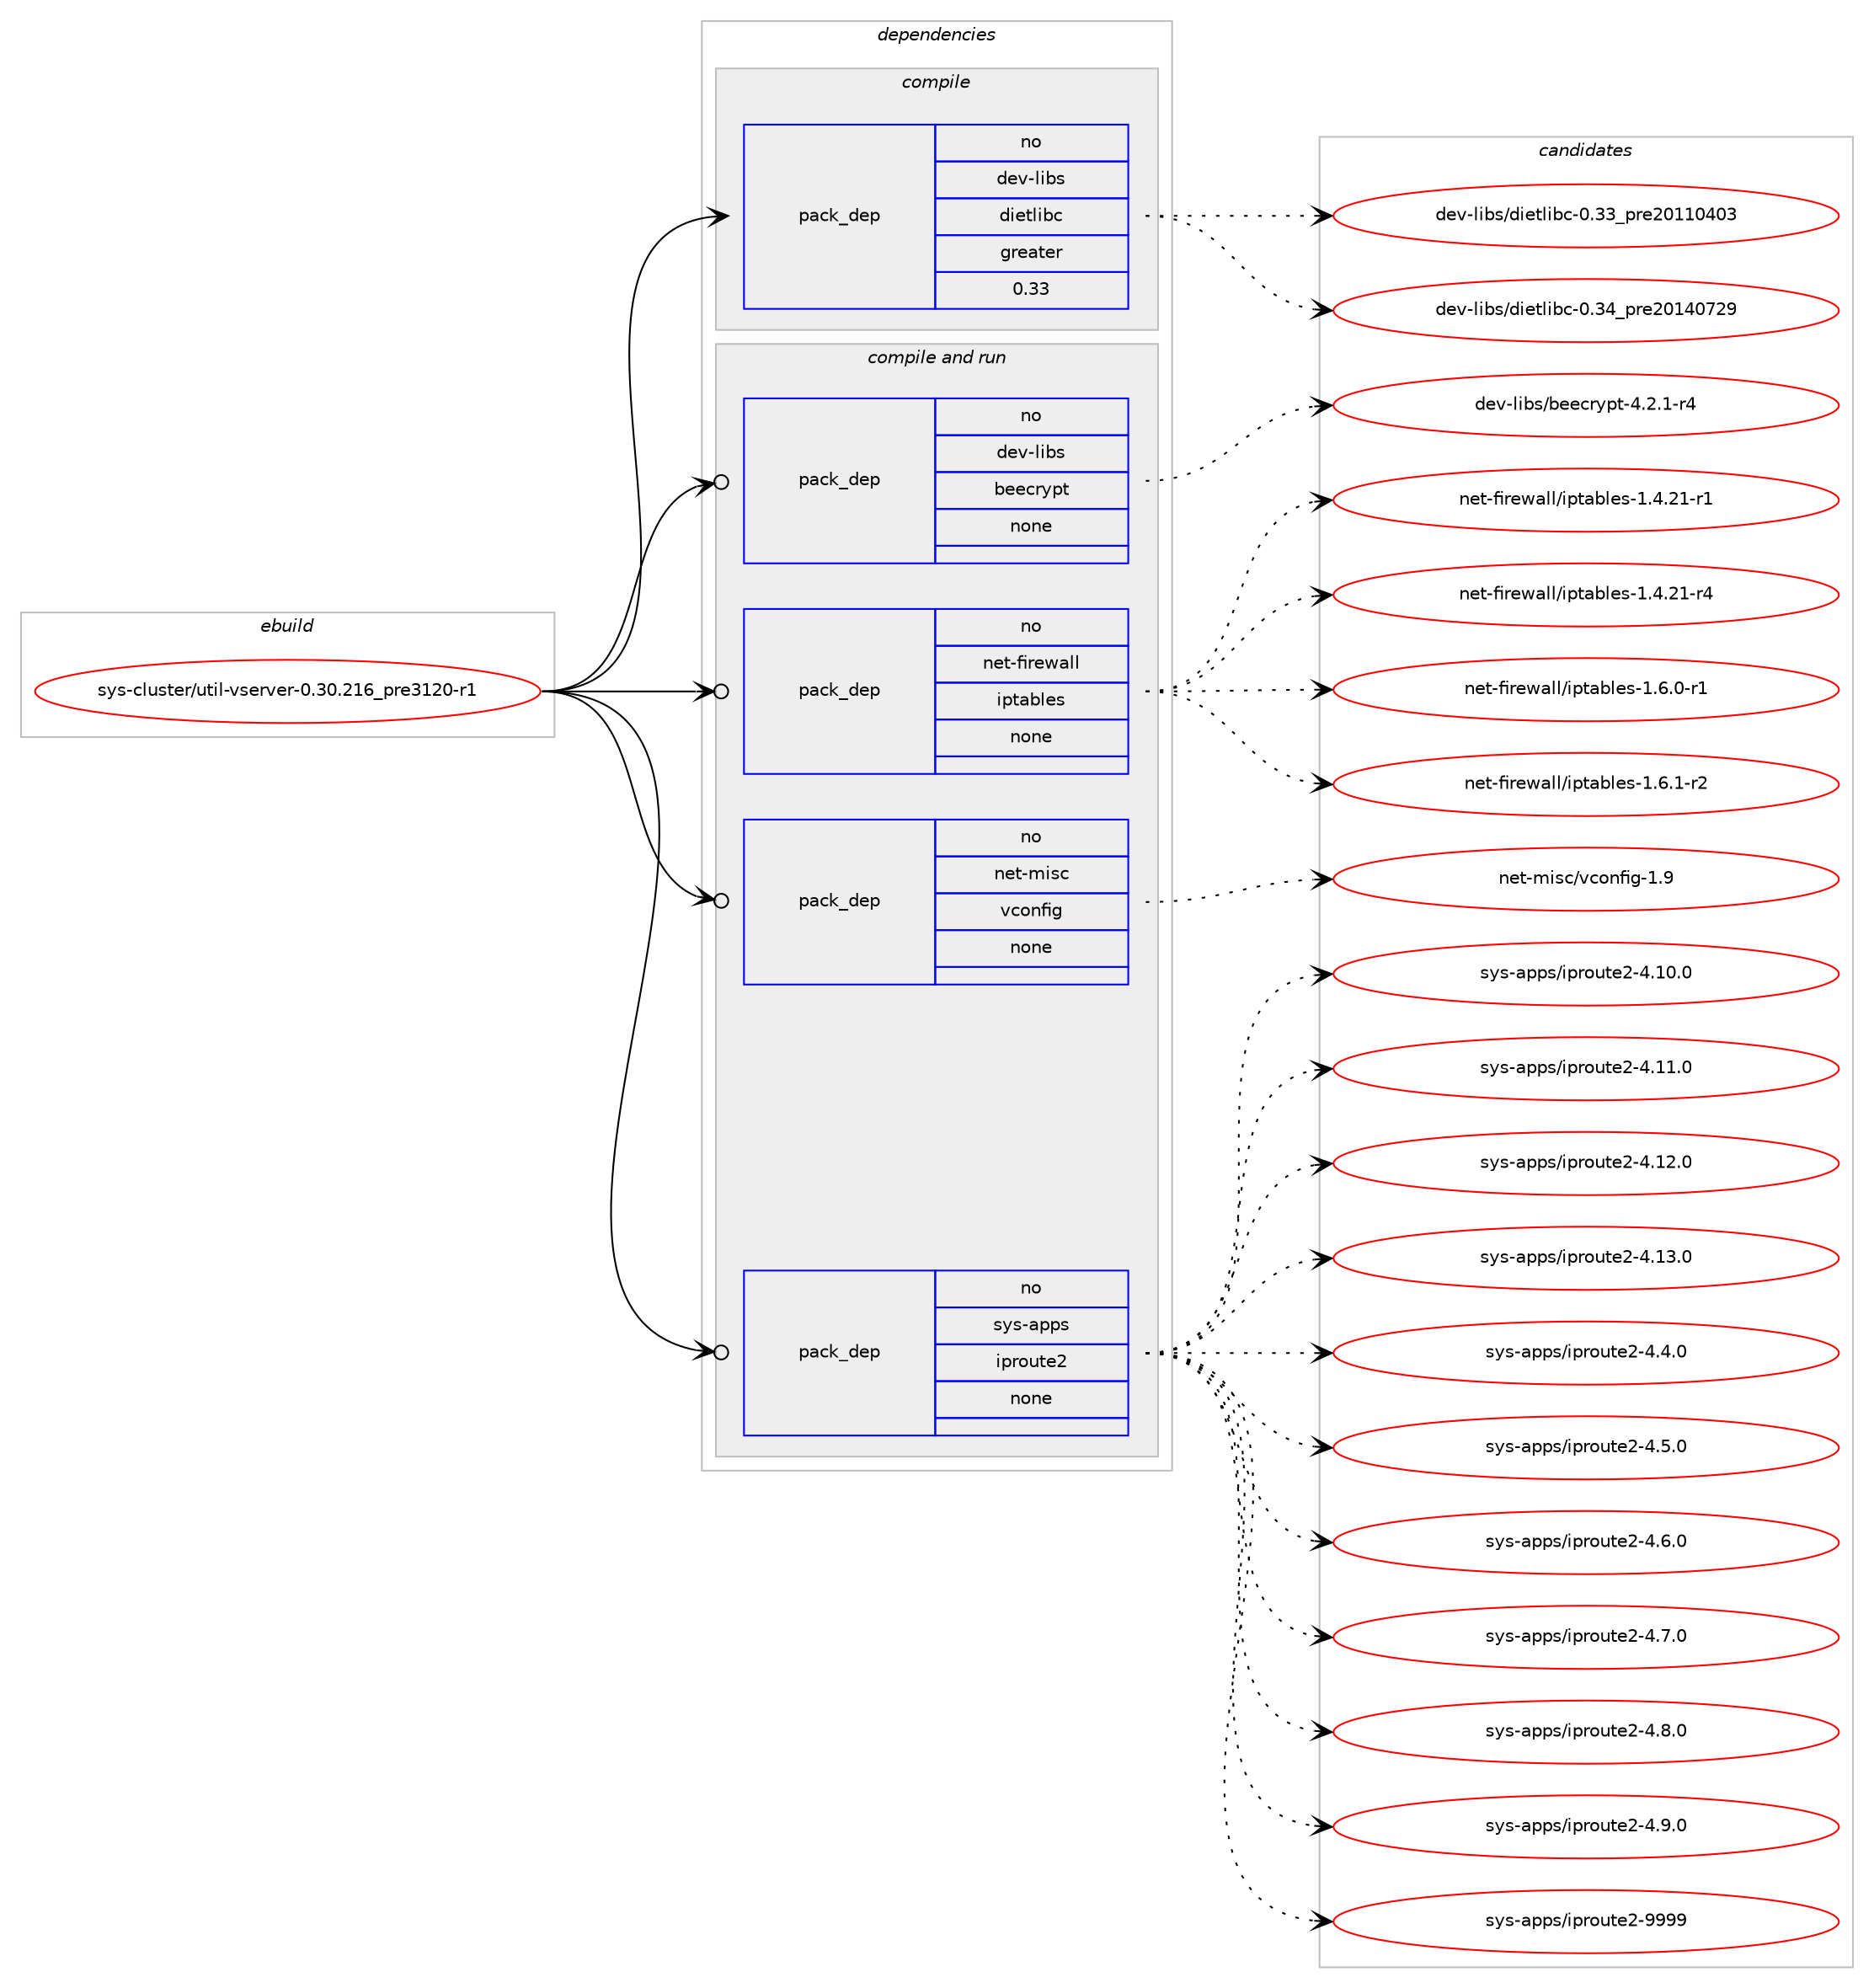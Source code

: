 digraph prolog {

# *************
# Graph options
# *************

newrank=true;
concentrate=true;
compound=true;
graph [rankdir=LR,fontname=Helvetica,fontsize=10,ranksep=1.5];#, ranksep=2.5, nodesep=0.2];
edge  [arrowhead=vee];
node  [fontname=Helvetica,fontsize=10];

# **********
# The ebuild
# **********

subgraph cluster_leftcol {
color=gray;
rank=same;
label=<<i>ebuild</i>>;
id [label="sys-cluster/util-vserver-0.30.216_pre3120-r1", color=red, width=4, href="../sys-cluster/util-vserver-0.30.216_pre3120-r1.svg"];
}

# ****************
# The dependencies
# ****************

subgraph cluster_midcol {
color=gray;
label=<<i>dependencies</i>>;
subgraph cluster_compile {
fillcolor="#eeeeee";
style=filled;
label=<<i>compile</i>>;
subgraph pack358625 {
dependency482821 [label=<<TABLE BORDER="0" CELLBORDER="1" CELLSPACING="0" CELLPADDING="4" WIDTH="220"><TR><TD ROWSPAN="6" CELLPADDING="30">pack_dep</TD></TR><TR><TD WIDTH="110">no</TD></TR><TR><TD>dev-libs</TD></TR><TR><TD>dietlibc</TD></TR><TR><TD>greater</TD></TR><TR><TD>0.33</TD></TR></TABLE>>, shape=none, color=blue];
}
id:e -> dependency482821:w [weight=20,style="solid",arrowhead="vee"];
}
subgraph cluster_compileandrun {
fillcolor="#eeeeee";
style=filled;
label=<<i>compile and run</i>>;
subgraph pack358626 {
dependency482822 [label=<<TABLE BORDER="0" CELLBORDER="1" CELLSPACING="0" CELLPADDING="4" WIDTH="220"><TR><TD ROWSPAN="6" CELLPADDING="30">pack_dep</TD></TR><TR><TD WIDTH="110">no</TD></TR><TR><TD>dev-libs</TD></TR><TR><TD>beecrypt</TD></TR><TR><TD>none</TD></TR><TR><TD></TD></TR></TABLE>>, shape=none, color=blue];
}
id:e -> dependency482822:w [weight=20,style="solid",arrowhead="odotvee"];
subgraph pack358627 {
dependency482823 [label=<<TABLE BORDER="0" CELLBORDER="1" CELLSPACING="0" CELLPADDING="4" WIDTH="220"><TR><TD ROWSPAN="6" CELLPADDING="30">pack_dep</TD></TR><TR><TD WIDTH="110">no</TD></TR><TR><TD>net-firewall</TD></TR><TR><TD>iptables</TD></TR><TR><TD>none</TD></TR><TR><TD></TD></TR></TABLE>>, shape=none, color=blue];
}
id:e -> dependency482823:w [weight=20,style="solid",arrowhead="odotvee"];
subgraph pack358628 {
dependency482824 [label=<<TABLE BORDER="0" CELLBORDER="1" CELLSPACING="0" CELLPADDING="4" WIDTH="220"><TR><TD ROWSPAN="6" CELLPADDING="30">pack_dep</TD></TR><TR><TD WIDTH="110">no</TD></TR><TR><TD>net-misc</TD></TR><TR><TD>vconfig</TD></TR><TR><TD>none</TD></TR><TR><TD></TD></TR></TABLE>>, shape=none, color=blue];
}
id:e -> dependency482824:w [weight=20,style="solid",arrowhead="odotvee"];
subgraph pack358629 {
dependency482825 [label=<<TABLE BORDER="0" CELLBORDER="1" CELLSPACING="0" CELLPADDING="4" WIDTH="220"><TR><TD ROWSPAN="6" CELLPADDING="30">pack_dep</TD></TR><TR><TD WIDTH="110">no</TD></TR><TR><TD>sys-apps</TD></TR><TR><TD>iproute2</TD></TR><TR><TD>none</TD></TR><TR><TD></TD></TR></TABLE>>, shape=none, color=blue];
}
id:e -> dependency482825:w [weight=20,style="solid",arrowhead="odotvee"];
}
subgraph cluster_run {
fillcolor="#eeeeee";
style=filled;
label=<<i>run</i>>;
}
}

# **************
# The candidates
# **************

subgraph cluster_choices {
rank=same;
color=gray;
label=<<i>candidates</i>>;

subgraph choice358625 {
color=black;
nodesep=1;
choice10010111845108105981154710010510111610810598994548465151951121141015048494948524851 [label="dev-libs/dietlibc-0.33_pre20110403", color=red, width=4,href="../dev-libs/dietlibc-0.33_pre20110403.svg"];
choice10010111845108105981154710010510111610810598994548465152951121141015048495248555057 [label="dev-libs/dietlibc-0.34_pre20140729", color=red, width=4,href="../dev-libs/dietlibc-0.34_pre20140729.svg"];
dependency482821:e -> choice10010111845108105981154710010510111610810598994548465151951121141015048494948524851:w [style=dotted,weight="100"];
dependency482821:e -> choice10010111845108105981154710010510111610810598994548465152951121141015048495248555057:w [style=dotted,weight="100"];
}
subgraph choice358626 {
color=black;
nodesep=1;
choice10010111845108105981154798101101991141211121164552465046494511452 [label="dev-libs/beecrypt-4.2.1-r4", color=red, width=4,href="../dev-libs/beecrypt-4.2.1-r4.svg"];
dependency482822:e -> choice10010111845108105981154798101101991141211121164552465046494511452:w [style=dotted,weight="100"];
}
subgraph choice358627 {
color=black;
nodesep=1;
choice1101011164510210511410111997108108471051121169798108101115454946524650494511449 [label="net-firewall/iptables-1.4.21-r1", color=red, width=4,href="../net-firewall/iptables-1.4.21-r1.svg"];
choice1101011164510210511410111997108108471051121169798108101115454946524650494511452 [label="net-firewall/iptables-1.4.21-r4", color=red, width=4,href="../net-firewall/iptables-1.4.21-r4.svg"];
choice11010111645102105114101119971081084710511211697981081011154549465446484511449 [label="net-firewall/iptables-1.6.0-r1", color=red, width=4,href="../net-firewall/iptables-1.6.0-r1.svg"];
choice11010111645102105114101119971081084710511211697981081011154549465446494511450 [label="net-firewall/iptables-1.6.1-r2", color=red, width=4,href="../net-firewall/iptables-1.6.1-r2.svg"];
dependency482823:e -> choice1101011164510210511410111997108108471051121169798108101115454946524650494511449:w [style=dotted,weight="100"];
dependency482823:e -> choice1101011164510210511410111997108108471051121169798108101115454946524650494511452:w [style=dotted,weight="100"];
dependency482823:e -> choice11010111645102105114101119971081084710511211697981081011154549465446484511449:w [style=dotted,weight="100"];
dependency482823:e -> choice11010111645102105114101119971081084710511211697981081011154549465446494511450:w [style=dotted,weight="100"];
}
subgraph choice358628 {
color=black;
nodesep=1;
choice1101011164510910511599471189911111010210510345494657 [label="net-misc/vconfig-1.9", color=red, width=4,href="../net-misc/vconfig-1.9.svg"];
dependency482824:e -> choice1101011164510910511599471189911111010210510345494657:w [style=dotted,weight="100"];
}
subgraph choice358629 {
color=black;
nodesep=1;
choice1151211154597112112115471051121141111171161015045524649484648 [label="sys-apps/iproute2-4.10.0", color=red, width=4,href="../sys-apps/iproute2-4.10.0.svg"];
choice1151211154597112112115471051121141111171161015045524649494648 [label="sys-apps/iproute2-4.11.0", color=red, width=4,href="../sys-apps/iproute2-4.11.0.svg"];
choice1151211154597112112115471051121141111171161015045524649504648 [label="sys-apps/iproute2-4.12.0", color=red, width=4,href="../sys-apps/iproute2-4.12.0.svg"];
choice1151211154597112112115471051121141111171161015045524649514648 [label="sys-apps/iproute2-4.13.0", color=red, width=4,href="../sys-apps/iproute2-4.13.0.svg"];
choice11512111545971121121154710511211411111711610150455246524648 [label="sys-apps/iproute2-4.4.0", color=red, width=4,href="../sys-apps/iproute2-4.4.0.svg"];
choice11512111545971121121154710511211411111711610150455246534648 [label="sys-apps/iproute2-4.5.0", color=red, width=4,href="../sys-apps/iproute2-4.5.0.svg"];
choice11512111545971121121154710511211411111711610150455246544648 [label="sys-apps/iproute2-4.6.0", color=red, width=4,href="../sys-apps/iproute2-4.6.0.svg"];
choice11512111545971121121154710511211411111711610150455246554648 [label="sys-apps/iproute2-4.7.0", color=red, width=4,href="../sys-apps/iproute2-4.7.0.svg"];
choice11512111545971121121154710511211411111711610150455246564648 [label="sys-apps/iproute2-4.8.0", color=red, width=4,href="../sys-apps/iproute2-4.8.0.svg"];
choice11512111545971121121154710511211411111711610150455246574648 [label="sys-apps/iproute2-4.9.0", color=red, width=4,href="../sys-apps/iproute2-4.9.0.svg"];
choice115121115459711211211547105112114111117116101504557575757 [label="sys-apps/iproute2-9999", color=red, width=4,href="../sys-apps/iproute2-9999.svg"];
dependency482825:e -> choice1151211154597112112115471051121141111171161015045524649484648:w [style=dotted,weight="100"];
dependency482825:e -> choice1151211154597112112115471051121141111171161015045524649494648:w [style=dotted,weight="100"];
dependency482825:e -> choice1151211154597112112115471051121141111171161015045524649504648:w [style=dotted,weight="100"];
dependency482825:e -> choice1151211154597112112115471051121141111171161015045524649514648:w [style=dotted,weight="100"];
dependency482825:e -> choice11512111545971121121154710511211411111711610150455246524648:w [style=dotted,weight="100"];
dependency482825:e -> choice11512111545971121121154710511211411111711610150455246534648:w [style=dotted,weight="100"];
dependency482825:e -> choice11512111545971121121154710511211411111711610150455246544648:w [style=dotted,weight="100"];
dependency482825:e -> choice11512111545971121121154710511211411111711610150455246554648:w [style=dotted,weight="100"];
dependency482825:e -> choice11512111545971121121154710511211411111711610150455246564648:w [style=dotted,weight="100"];
dependency482825:e -> choice11512111545971121121154710511211411111711610150455246574648:w [style=dotted,weight="100"];
dependency482825:e -> choice115121115459711211211547105112114111117116101504557575757:w [style=dotted,weight="100"];
}
}

}
